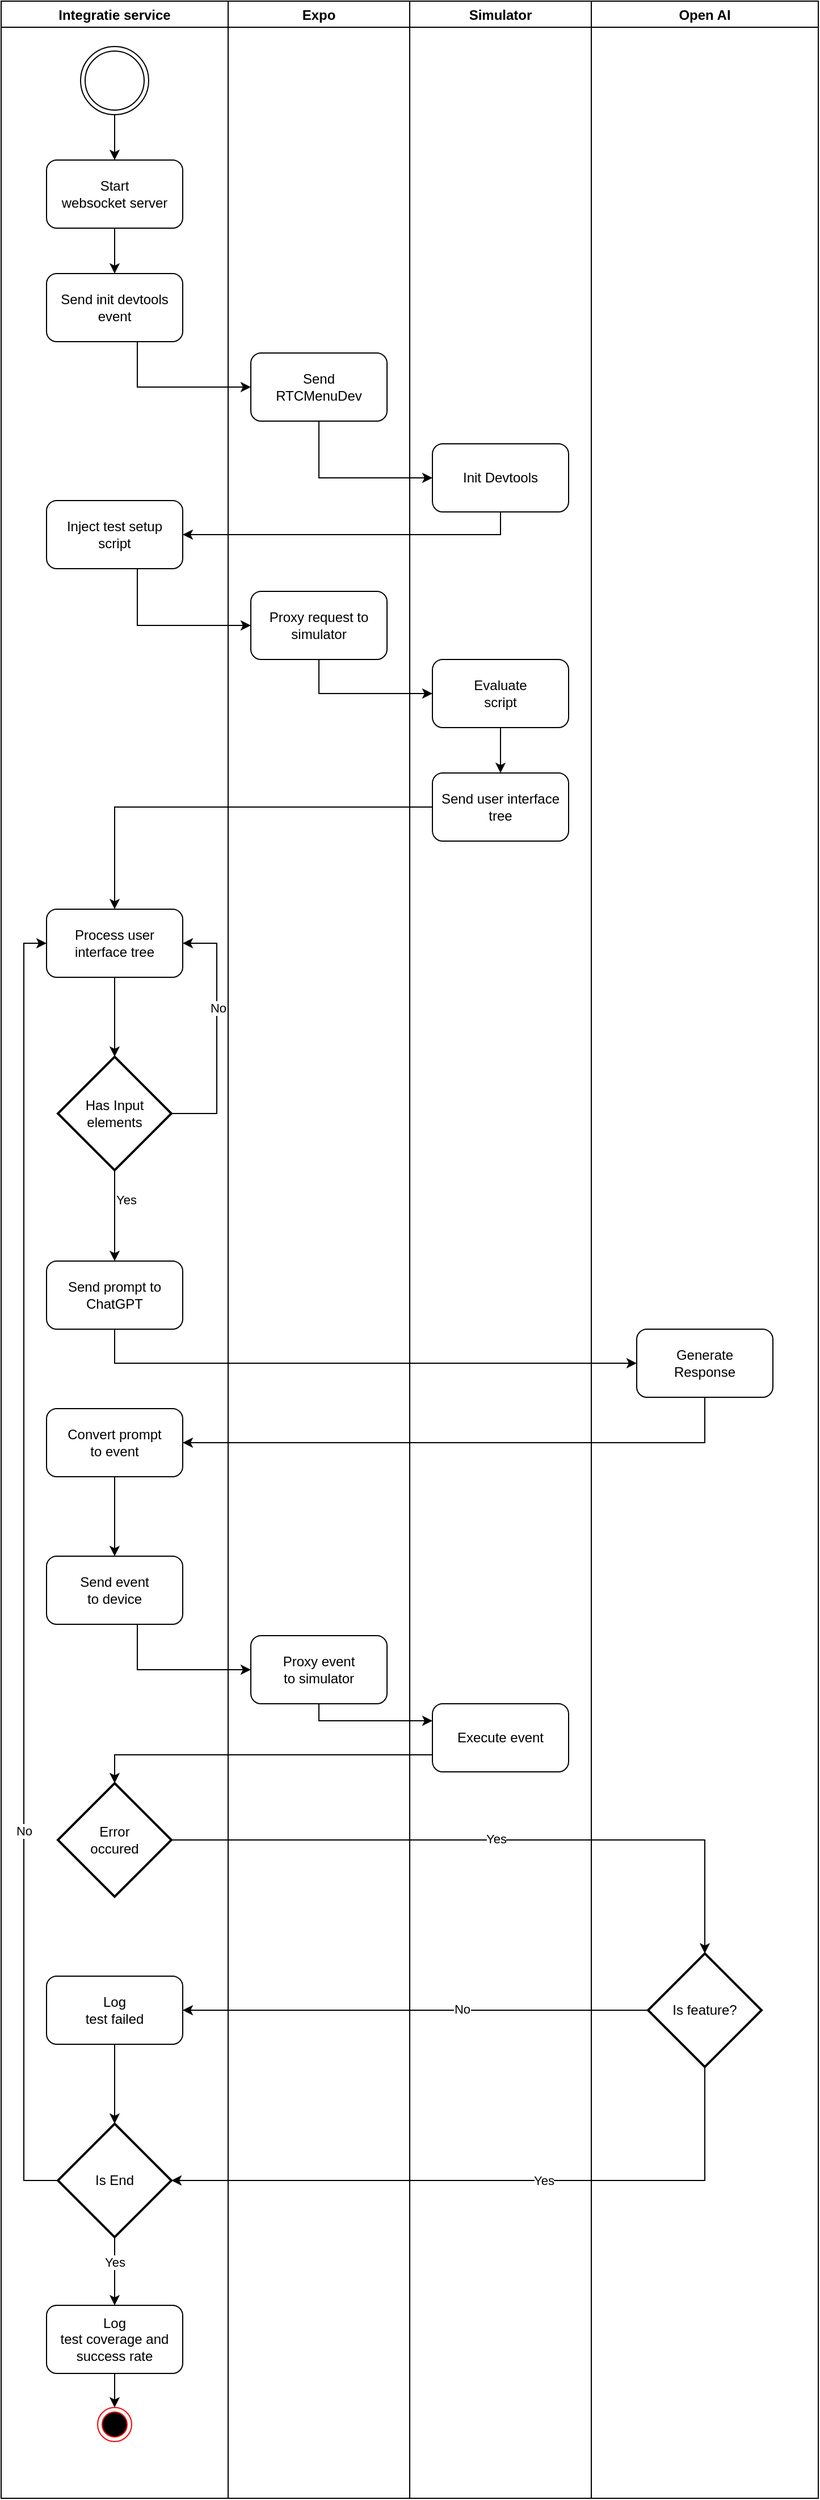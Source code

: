 <mxfile version="23.1.1" type="github">
  <diagram name="Page-1" id="xtW_IwAfQOxbv-dFsDVF">
    <mxGraphModel dx="1011" dy="755" grid="1" gridSize="10" guides="1" tooltips="1" connect="1" arrows="1" fold="1" page="1" pageScale="1" pageWidth="850" pageHeight="1100" math="0" shadow="0">
      <root>
        <mxCell id="0" />
        <mxCell id="1" parent="0" />
        <mxCell id="xERr7fgKE-sxGU6G2vDV-1" value="Integratie service" style="swimlane;" vertex="1" parent="1">
          <mxGeometry width="200" height="2200" as="geometry" />
        </mxCell>
        <mxCell id="xERr7fgKE-sxGU6G2vDV-9" style="edgeStyle=orthogonalEdgeStyle;rounded=0;orthogonalLoop=1;jettySize=auto;html=1;" edge="1" parent="xERr7fgKE-sxGU6G2vDV-1" source="xERr7fgKE-sxGU6G2vDV-5" target="xERr7fgKE-sxGU6G2vDV-8">
          <mxGeometry relative="1" as="geometry" />
        </mxCell>
        <mxCell id="xERr7fgKE-sxGU6G2vDV-5" value="Start&lt;br&gt;websocket server" style="rounded=1;whiteSpace=wrap;html=1;" vertex="1" parent="xERr7fgKE-sxGU6G2vDV-1">
          <mxGeometry x="40" y="140" width="120" height="60" as="geometry" />
        </mxCell>
        <mxCell id="xERr7fgKE-sxGU6G2vDV-7" style="edgeStyle=orthogonalEdgeStyle;rounded=0;orthogonalLoop=1;jettySize=auto;html=1;" edge="1" parent="xERr7fgKE-sxGU6G2vDV-1" source="xERr7fgKE-sxGU6G2vDV-6" target="xERr7fgKE-sxGU6G2vDV-5">
          <mxGeometry relative="1" as="geometry" />
        </mxCell>
        <mxCell id="xERr7fgKE-sxGU6G2vDV-6" value="" style="ellipse;shape=doubleEllipse;html=1;dashed=0;whiteSpace=wrap;aspect=fixed;" vertex="1" parent="xERr7fgKE-sxGU6G2vDV-1">
          <mxGeometry x="70" y="40" width="60" height="60" as="geometry" />
        </mxCell>
        <mxCell id="xERr7fgKE-sxGU6G2vDV-8" value="Send init devtools&lt;br&gt;event" style="rounded=1;whiteSpace=wrap;html=1;" vertex="1" parent="xERr7fgKE-sxGU6G2vDV-1">
          <mxGeometry x="40" y="240" width="120" height="60" as="geometry" />
        </mxCell>
        <mxCell id="xERr7fgKE-sxGU6G2vDV-14" value="Inject test setup&lt;br&gt;script" style="rounded=1;whiteSpace=wrap;html=1;" vertex="1" parent="xERr7fgKE-sxGU6G2vDV-1">
          <mxGeometry x="40" y="440" width="120" height="60" as="geometry" />
        </mxCell>
        <mxCell id="xERr7fgKE-sxGU6G2vDV-23" value="Process user interface tree" style="rounded=1;whiteSpace=wrap;html=1;" vertex="1" parent="xERr7fgKE-sxGU6G2vDV-1">
          <mxGeometry x="40" y="800" width="120" height="60" as="geometry" />
        </mxCell>
        <mxCell id="xERr7fgKE-sxGU6G2vDV-38" style="edgeStyle=orthogonalEdgeStyle;rounded=0;orthogonalLoop=1;jettySize=auto;html=1;" edge="1" parent="xERr7fgKE-sxGU6G2vDV-1" source="xERr7fgKE-sxGU6G2vDV-34" target="xERr7fgKE-sxGU6G2vDV-37">
          <mxGeometry relative="1" as="geometry" />
        </mxCell>
        <mxCell id="xERr7fgKE-sxGU6G2vDV-39" value="Yes" style="edgeLabel;html=1;align=center;verticalAlign=middle;resizable=0;points=[];" vertex="1" connectable="0" parent="xERr7fgKE-sxGU6G2vDV-38">
          <mxGeometry x="-0.356" y="1" relative="1" as="geometry">
            <mxPoint x="9" as="offset" />
          </mxGeometry>
        </mxCell>
        <mxCell id="xERr7fgKE-sxGU6G2vDV-40" style="edgeStyle=orthogonalEdgeStyle;rounded=0;orthogonalLoop=1;jettySize=auto;html=1;entryX=1;entryY=0.5;entryDx=0;entryDy=0;" edge="1" parent="xERr7fgKE-sxGU6G2vDV-1" source="xERr7fgKE-sxGU6G2vDV-34" target="xERr7fgKE-sxGU6G2vDV-23">
          <mxGeometry relative="1" as="geometry">
            <Array as="points">
              <mxPoint x="190" y="980" />
              <mxPoint x="190" y="830" />
            </Array>
          </mxGeometry>
        </mxCell>
        <mxCell id="xERr7fgKE-sxGU6G2vDV-41" value="No" style="edgeLabel;html=1;align=center;verticalAlign=middle;resizable=0;points=[];" vertex="1" connectable="0" parent="xERr7fgKE-sxGU6G2vDV-40">
          <mxGeometry x="0.214" y="-1" relative="1" as="geometry">
            <mxPoint as="offset" />
          </mxGeometry>
        </mxCell>
        <mxCell id="xERr7fgKE-sxGU6G2vDV-34" value="Has Input&lt;br&gt;elements" style="strokeWidth=2;html=1;shape=mxgraph.flowchart.decision;whiteSpace=wrap;" vertex="1" parent="xERr7fgKE-sxGU6G2vDV-1">
          <mxGeometry x="50" y="930" width="100" height="100" as="geometry" />
        </mxCell>
        <mxCell id="xERr7fgKE-sxGU6G2vDV-35" style="edgeStyle=orthogonalEdgeStyle;rounded=0;orthogonalLoop=1;jettySize=auto;html=1;entryX=0.5;entryY=0;entryDx=0;entryDy=0;entryPerimeter=0;" edge="1" parent="xERr7fgKE-sxGU6G2vDV-1" source="xERr7fgKE-sxGU6G2vDV-23" target="xERr7fgKE-sxGU6G2vDV-34">
          <mxGeometry relative="1" as="geometry" />
        </mxCell>
        <mxCell id="xERr7fgKE-sxGU6G2vDV-37" value="Send prompt to ChatGPT" style="rounded=1;whiteSpace=wrap;html=1;" vertex="1" parent="xERr7fgKE-sxGU6G2vDV-1">
          <mxGeometry x="40" y="1110" width="120" height="60" as="geometry" />
        </mxCell>
        <mxCell id="xERr7fgKE-sxGU6G2vDV-49" style="edgeStyle=orthogonalEdgeStyle;rounded=0;orthogonalLoop=1;jettySize=auto;html=1;" edge="1" parent="xERr7fgKE-sxGU6G2vDV-1" source="xERr7fgKE-sxGU6G2vDV-44" target="xERr7fgKE-sxGU6G2vDV-48">
          <mxGeometry relative="1" as="geometry" />
        </mxCell>
        <mxCell id="xERr7fgKE-sxGU6G2vDV-44" value="Convert prompt&lt;br&gt;to event" style="rounded=1;whiteSpace=wrap;html=1;" vertex="1" parent="xERr7fgKE-sxGU6G2vDV-1">
          <mxGeometry x="40" y="1240" width="120" height="60" as="geometry" />
        </mxCell>
        <mxCell id="xERr7fgKE-sxGU6G2vDV-48" value="Send event &lt;br&gt;to device" style="rounded=1;whiteSpace=wrap;html=1;" vertex="1" parent="xERr7fgKE-sxGU6G2vDV-1">
          <mxGeometry x="40" y="1370" width="120" height="60" as="geometry" />
        </mxCell>
        <mxCell id="xERr7fgKE-sxGU6G2vDV-56" value="Error &lt;br&gt;occured" style="strokeWidth=2;html=1;shape=mxgraph.flowchart.decision;whiteSpace=wrap;" vertex="1" parent="xERr7fgKE-sxGU6G2vDV-1">
          <mxGeometry x="50" y="1570" width="100" height="100" as="geometry" />
        </mxCell>
        <mxCell id="xERr7fgKE-sxGU6G2vDV-73" style="edgeStyle=orthogonalEdgeStyle;rounded=0;orthogonalLoop=1;jettySize=auto;html=1;entryX=0.5;entryY=0;entryDx=0;entryDy=0;" edge="1" parent="xERr7fgKE-sxGU6G2vDV-1" source="xERr7fgKE-sxGU6G2vDV-61" target="xERr7fgKE-sxGU6G2vDV-75">
          <mxGeometry relative="1" as="geometry">
            <mxPoint x="100.0" y="1920" as="targetPoint" />
          </mxGeometry>
        </mxCell>
        <mxCell id="xERr7fgKE-sxGU6G2vDV-74" value="Yes" style="edgeLabel;html=1;align=center;verticalAlign=middle;resizable=0;points=[];" vertex="1" connectable="0" parent="xERr7fgKE-sxGU6G2vDV-73">
          <mxGeometry x="0.227" y="1" relative="1" as="geometry">
            <mxPoint x="-1" y="-15" as="offset" />
          </mxGeometry>
        </mxCell>
        <mxCell id="xERr7fgKE-sxGU6G2vDV-88" style="edgeStyle=orthogonalEdgeStyle;rounded=0;orthogonalLoop=1;jettySize=auto;html=1;entryX=0;entryY=0.5;entryDx=0;entryDy=0;" edge="1" parent="xERr7fgKE-sxGU6G2vDV-1" source="xERr7fgKE-sxGU6G2vDV-61" target="xERr7fgKE-sxGU6G2vDV-23">
          <mxGeometry relative="1" as="geometry">
            <Array as="points">
              <mxPoint x="20" y="1920" />
              <mxPoint x="20" y="830" />
            </Array>
          </mxGeometry>
        </mxCell>
        <mxCell id="xERr7fgKE-sxGU6G2vDV-89" value="No" style="edgeLabel;html=1;align=center;verticalAlign=middle;resizable=0;points=[];" vertex="1" connectable="0" parent="xERr7fgKE-sxGU6G2vDV-88">
          <mxGeometry x="-0.406" relative="1" as="geometry">
            <mxPoint as="offset" />
          </mxGeometry>
        </mxCell>
        <mxCell id="xERr7fgKE-sxGU6G2vDV-61" value="Is End" style="strokeWidth=2;html=1;shape=mxgraph.flowchart.decision;whiteSpace=wrap;" vertex="1" parent="xERr7fgKE-sxGU6G2vDV-1">
          <mxGeometry x="50" y="1870" width="100" height="100" as="geometry" />
        </mxCell>
        <mxCell id="xERr7fgKE-sxGU6G2vDV-77" style="edgeStyle=orthogonalEdgeStyle;rounded=0;orthogonalLoop=1;jettySize=auto;html=1;entryX=0.5;entryY=0;entryDx=0;entryDy=0;" edge="1" parent="xERr7fgKE-sxGU6G2vDV-1" source="xERr7fgKE-sxGU6G2vDV-75" target="xERr7fgKE-sxGU6G2vDV-76">
          <mxGeometry relative="1" as="geometry" />
        </mxCell>
        <mxCell id="xERr7fgKE-sxGU6G2vDV-75" value="Log&lt;br&gt;test coverage and&lt;br&gt;success rate" style="rounded=1;whiteSpace=wrap;html=1;" vertex="1" parent="xERr7fgKE-sxGU6G2vDV-1">
          <mxGeometry x="40" y="2030" width="120" height="60" as="geometry" />
        </mxCell>
        <mxCell id="xERr7fgKE-sxGU6G2vDV-76" value="" style="ellipse;html=1;shape=endState;fillColor=#000000;strokeColor=#ff0000;" vertex="1" parent="xERr7fgKE-sxGU6G2vDV-1">
          <mxGeometry x="85" y="2120" width="30" height="30" as="geometry" />
        </mxCell>
        <mxCell id="xERr7fgKE-sxGU6G2vDV-93" style="edgeStyle=orthogonalEdgeStyle;rounded=0;orthogonalLoop=1;jettySize=auto;html=1;" edge="1" parent="xERr7fgKE-sxGU6G2vDV-1" source="xERr7fgKE-sxGU6G2vDV-90" target="xERr7fgKE-sxGU6G2vDV-61">
          <mxGeometry relative="1" as="geometry" />
        </mxCell>
        <mxCell id="xERr7fgKE-sxGU6G2vDV-90" value="Log &lt;br&gt;test failed" style="rounded=1;whiteSpace=wrap;html=1;" vertex="1" parent="xERr7fgKE-sxGU6G2vDV-1">
          <mxGeometry x="40" y="1740" width="120" height="60" as="geometry" />
        </mxCell>
        <mxCell id="xERr7fgKE-sxGU6G2vDV-2" value="Simulator" style="swimlane;" vertex="1" parent="1">
          <mxGeometry x="360" width="160" height="2200" as="geometry" />
        </mxCell>
        <mxCell id="xERr7fgKE-sxGU6G2vDV-12" value="Init Devtools" style="rounded=1;whiteSpace=wrap;html=1;" vertex="1" parent="xERr7fgKE-sxGU6G2vDV-2">
          <mxGeometry x="20" y="390" width="120" height="60" as="geometry" />
        </mxCell>
        <mxCell id="xERr7fgKE-sxGU6G2vDV-22" style="edgeStyle=orthogonalEdgeStyle;rounded=0;orthogonalLoop=1;jettySize=auto;html=1;entryX=0.5;entryY=0;entryDx=0;entryDy=0;" edge="1" parent="xERr7fgKE-sxGU6G2vDV-2" source="xERr7fgKE-sxGU6G2vDV-18" target="xERr7fgKE-sxGU6G2vDV-20">
          <mxGeometry relative="1" as="geometry" />
        </mxCell>
        <mxCell id="xERr7fgKE-sxGU6G2vDV-18" value="Evaluate&lt;br&gt;script" style="rounded=1;whiteSpace=wrap;html=1;" vertex="1" parent="xERr7fgKE-sxGU6G2vDV-2">
          <mxGeometry x="20" y="580" width="120" height="60" as="geometry" />
        </mxCell>
        <mxCell id="xERr7fgKE-sxGU6G2vDV-20" value="Send user interface tree" style="rounded=1;whiteSpace=wrap;html=1;" vertex="1" parent="xERr7fgKE-sxGU6G2vDV-2">
          <mxGeometry x="20" y="680" width="120" height="60" as="geometry" />
        </mxCell>
        <mxCell id="xERr7fgKE-sxGU6G2vDV-52" value="Execute event" style="rounded=1;whiteSpace=wrap;html=1;" vertex="1" parent="xERr7fgKE-sxGU6G2vDV-2">
          <mxGeometry x="20" y="1500" width="120" height="60" as="geometry" />
        </mxCell>
        <mxCell id="xERr7fgKE-sxGU6G2vDV-3" value="Expo" style="swimlane;" vertex="1" parent="1">
          <mxGeometry x="200" width="160" height="2200" as="geometry" />
        </mxCell>
        <mxCell id="xERr7fgKE-sxGU6G2vDV-10" value="Send &lt;br&gt;RTCMenuDev" style="rounded=1;whiteSpace=wrap;html=1;" vertex="1" parent="xERr7fgKE-sxGU6G2vDV-3">
          <mxGeometry x="20" y="310" width="120" height="60" as="geometry" />
        </mxCell>
        <mxCell id="xERr7fgKE-sxGU6G2vDV-16" value="Proxy request to simulator" style="rounded=1;whiteSpace=wrap;html=1;" vertex="1" parent="xERr7fgKE-sxGU6G2vDV-3">
          <mxGeometry x="20" y="520" width="120" height="60" as="geometry" />
        </mxCell>
        <mxCell id="xERr7fgKE-sxGU6G2vDV-50" value="Proxy event&lt;br&gt;to simulator" style="rounded=1;whiteSpace=wrap;html=1;" vertex="1" parent="xERr7fgKE-sxGU6G2vDV-3">
          <mxGeometry x="20" y="1440" width="120" height="60" as="geometry" />
        </mxCell>
        <mxCell id="xERr7fgKE-sxGU6G2vDV-4" value="Open AI" style="swimlane;" vertex="1" parent="1">
          <mxGeometry x="520" width="200" height="2200" as="geometry" />
        </mxCell>
        <mxCell id="xERr7fgKE-sxGU6G2vDV-42" value="Generate &lt;br&gt;Response" style="rounded=1;whiteSpace=wrap;html=1;" vertex="1" parent="xERr7fgKE-sxGU6G2vDV-4">
          <mxGeometry x="40" y="1170" width="120" height="60" as="geometry" />
        </mxCell>
        <mxCell id="xERr7fgKE-sxGU6G2vDV-84" value="Is feature?" style="strokeWidth=2;html=1;shape=mxgraph.flowchart.decision;whiteSpace=wrap;" vertex="1" parent="xERr7fgKE-sxGU6G2vDV-4">
          <mxGeometry x="50" y="1720" width="100" height="100" as="geometry" />
        </mxCell>
        <mxCell id="xERr7fgKE-sxGU6G2vDV-11" style="edgeStyle=orthogonalEdgeStyle;rounded=0;orthogonalLoop=1;jettySize=auto;html=1;entryX=0;entryY=0.5;entryDx=0;entryDy=0;" edge="1" parent="1" source="xERr7fgKE-sxGU6G2vDV-8" target="xERr7fgKE-sxGU6G2vDV-10">
          <mxGeometry relative="1" as="geometry">
            <Array as="points">
              <mxPoint x="120" y="340" />
            </Array>
          </mxGeometry>
        </mxCell>
        <mxCell id="xERr7fgKE-sxGU6G2vDV-13" style="edgeStyle=orthogonalEdgeStyle;rounded=0;orthogonalLoop=1;jettySize=auto;html=1;entryX=0;entryY=0.5;entryDx=0;entryDy=0;" edge="1" parent="1" source="xERr7fgKE-sxGU6G2vDV-10" target="xERr7fgKE-sxGU6G2vDV-12">
          <mxGeometry relative="1" as="geometry">
            <Array as="points">
              <mxPoint x="280" y="420" />
            </Array>
          </mxGeometry>
        </mxCell>
        <mxCell id="xERr7fgKE-sxGU6G2vDV-15" style="edgeStyle=orthogonalEdgeStyle;rounded=0;orthogonalLoop=1;jettySize=auto;html=1;entryX=1;entryY=0.5;entryDx=0;entryDy=0;" edge="1" parent="1" source="xERr7fgKE-sxGU6G2vDV-12" target="xERr7fgKE-sxGU6G2vDV-14">
          <mxGeometry relative="1" as="geometry">
            <Array as="points">
              <mxPoint x="440" y="470" />
            </Array>
          </mxGeometry>
        </mxCell>
        <mxCell id="xERr7fgKE-sxGU6G2vDV-17" style="edgeStyle=orthogonalEdgeStyle;rounded=0;orthogonalLoop=1;jettySize=auto;html=1;entryX=0;entryY=0.5;entryDx=0;entryDy=0;" edge="1" parent="1" source="xERr7fgKE-sxGU6G2vDV-14" target="xERr7fgKE-sxGU6G2vDV-16">
          <mxGeometry relative="1" as="geometry">
            <Array as="points">
              <mxPoint x="120" y="550" />
            </Array>
          </mxGeometry>
        </mxCell>
        <mxCell id="xERr7fgKE-sxGU6G2vDV-19" style="edgeStyle=orthogonalEdgeStyle;rounded=0;orthogonalLoop=1;jettySize=auto;html=1;entryX=0;entryY=0.5;entryDx=0;entryDy=0;" edge="1" parent="1" source="xERr7fgKE-sxGU6G2vDV-16" target="xERr7fgKE-sxGU6G2vDV-18">
          <mxGeometry relative="1" as="geometry">
            <Array as="points">
              <mxPoint x="280" y="610" />
            </Array>
          </mxGeometry>
        </mxCell>
        <mxCell id="xERr7fgKE-sxGU6G2vDV-24" style="edgeStyle=orthogonalEdgeStyle;rounded=0;orthogonalLoop=1;jettySize=auto;html=1;" edge="1" parent="1" source="xERr7fgKE-sxGU6G2vDV-20" target="xERr7fgKE-sxGU6G2vDV-23">
          <mxGeometry relative="1" as="geometry" />
        </mxCell>
        <mxCell id="xERr7fgKE-sxGU6G2vDV-43" style="edgeStyle=orthogonalEdgeStyle;rounded=0;orthogonalLoop=1;jettySize=auto;html=1;" edge="1" parent="1" source="xERr7fgKE-sxGU6G2vDV-37" target="xERr7fgKE-sxGU6G2vDV-42">
          <mxGeometry relative="1" as="geometry">
            <mxPoint x="560" y="1200" as="targetPoint" />
            <Array as="points">
              <mxPoint x="100" y="1200" />
            </Array>
          </mxGeometry>
        </mxCell>
        <mxCell id="xERr7fgKE-sxGU6G2vDV-47" style="edgeStyle=orthogonalEdgeStyle;rounded=0;orthogonalLoop=1;jettySize=auto;html=1;entryX=1;entryY=0.5;entryDx=0;entryDy=0;" edge="1" parent="1" source="xERr7fgKE-sxGU6G2vDV-42" target="xERr7fgKE-sxGU6G2vDV-44">
          <mxGeometry relative="1" as="geometry">
            <Array as="points">
              <mxPoint x="620" y="1270" />
            </Array>
          </mxGeometry>
        </mxCell>
        <mxCell id="xERr7fgKE-sxGU6G2vDV-51" style="edgeStyle=orthogonalEdgeStyle;rounded=0;orthogonalLoop=1;jettySize=auto;html=1;entryX=0;entryY=0.5;entryDx=0;entryDy=0;" edge="1" parent="1" source="xERr7fgKE-sxGU6G2vDV-48" target="xERr7fgKE-sxGU6G2vDV-50">
          <mxGeometry relative="1" as="geometry">
            <Array as="points">
              <mxPoint x="120" y="1470" />
            </Array>
          </mxGeometry>
        </mxCell>
        <mxCell id="xERr7fgKE-sxGU6G2vDV-54" style="edgeStyle=orthogonalEdgeStyle;rounded=0;orthogonalLoop=1;jettySize=auto;html=1;entryX=0;entryY=0.25;entryDx=0;entryDy=0;" edge="1" parent="1" source="xERr7fgKE-sxGU6G2vDV-50" target="xERr7fgKE-sxGU6G2vDV-52">
          <mxGeometry relative="1" as="geometry">
            <Array as="points">
              <mxPoint x="280" y="1515" />
            </Array>
          </mxGeometry>
        </mxCell>
        <mxCell id="xERr7fgKE-sxGU6G2vDV-57" style="edgeStyle=orthogonalEdgeStyle;rounded=0;orthogonalLoop=1;jettySize=auto;html=1;entryX=0.5;entryY=0;entryDx=0;entryDy=0;entryPerimeter=0;exitX=0;exitY=0.75;exitDx=0;exitDy=0;" edge="1" parent="1" source="xERr7fgKE-sxGU6G2vDV-52" target="xERr7fgKE-sxGU6G2vDV-56">
          <mxGeometry relative="1" as="geometry">
            <Array as="points">
              <mxPoint x="100" y="1545" />
            </Array>
          </mxGeometry>
        </mxCell>
        <mxCell id="xERr7fgKE-sxGU6G2vDV-86" style="edgeStyle=orthogonalEdgeStyle;rounded=0;orthogonalLoop=1;jettySize=auto;html=1;entryX=1;entryY=0.5;entryDx=0;entryDy=0;entryPerimeter=0;" edge="1" parent="1" source="xERr7fgKE-sxGU6G2vDV-84" target="xERr7fgKE-sxGU6G2vDV-61">
          <mxGeometry relative="1" as="geometry">
            <Array as="points">
              <mxPoint x="620" y="1920" />
            </Array>
          </mxGeometry>
        </mxCell>
        <mxCell id="xERr7fgKE-sxGU6G2vDV-87" value="Yes" style="edgeLabel;html=1;align=center;verticalAlign=middle;resizable=0;points=[];" vertex="1" connectable="0" parent="xERr7fgKE-sxGU6G2vDV-86">
          <mxGeometry x="-0.155" y="6" relative="1" as="geometry">
            <mxPoint x="-1" y="-6" as="offset" />
          </mxGeometry>
        </mxCell>
        <mxCell id="xERr7fgKE-sxGU6G2vDV-79" style="edgeStyle=orthogonalEdgeStyle;rounded=0;orthogonalLoop=1;jettySize=auto;html=1;entryX=0.5;entryY=0;entryDx=0;entryDy=0;entryPerimeter=0;exitX=1;exitY=0.5;exitDx=0;exitDy=0;exitPerimeter=0;" edge="1" parent="1" source="xERr7fgKE-sxGU6G2vDV-56" target="xERr7fgKE-sxGU6G2vDV-84">
          <mxGeometry relative="1" as="geometry">
            <mxPoint x="100" y="1720" as="targetPoint" />
            <Array as="points">
              <mxPoint x="620" y="1620" />
            </Array>
          </mxGeometry>
        </mxCell>
        <mxCell id="xERr7fgKE-sxGU6G2vDV-80" value="Yes" style="edgeLabel;html=1;align=center;verticalAlign=middle;resizable=0;points=[];" vertex="1" connectable="0" parent="xERr7fgKE-sxGU6G2vDV-79">
          <mxGeometry x="0.003" y="1" relative="1" as="geometry">
            <mxPoint as="offset" />
          </mxGeometry>
        </mxCell>
        <mxCell id="xERr7fgKE-sxGU6G2vDV-91" style="edgeStyle=orthogonalEdgeStyle;rounded=0;orthogonalLoop=1;jettySize=auto;html=1;entryX=1;entryY=0.5;entryDx=0;entryDy=0;" edge="1" parent="1" source="xERr7fgKE-sxGU6G2vDV-84" target="xERr7fgKE-sxGU6G2vDV-90">
          <mxGeometry relative="1" as="geometry" />
        </mxCell>
        <mxCell id="xERr7fgKE-sxGU6G2vDV-92" value="No" style="edgeLabel;html=1;align=center;verticalAlign=middle;resizable=0;points=[];" vertex="1" connectable="0" parent="xERr7fgKE-sxGU6G2vDV-91">
          <mxGeometry x="-0.197" y="-1" relative="1" as="geometry">
            <mxPoint as="offset" />
          </mxGeometry>
        </mxCell>
      </root>
    </mxGraphModel>
  </diagram>
</mxfile>

